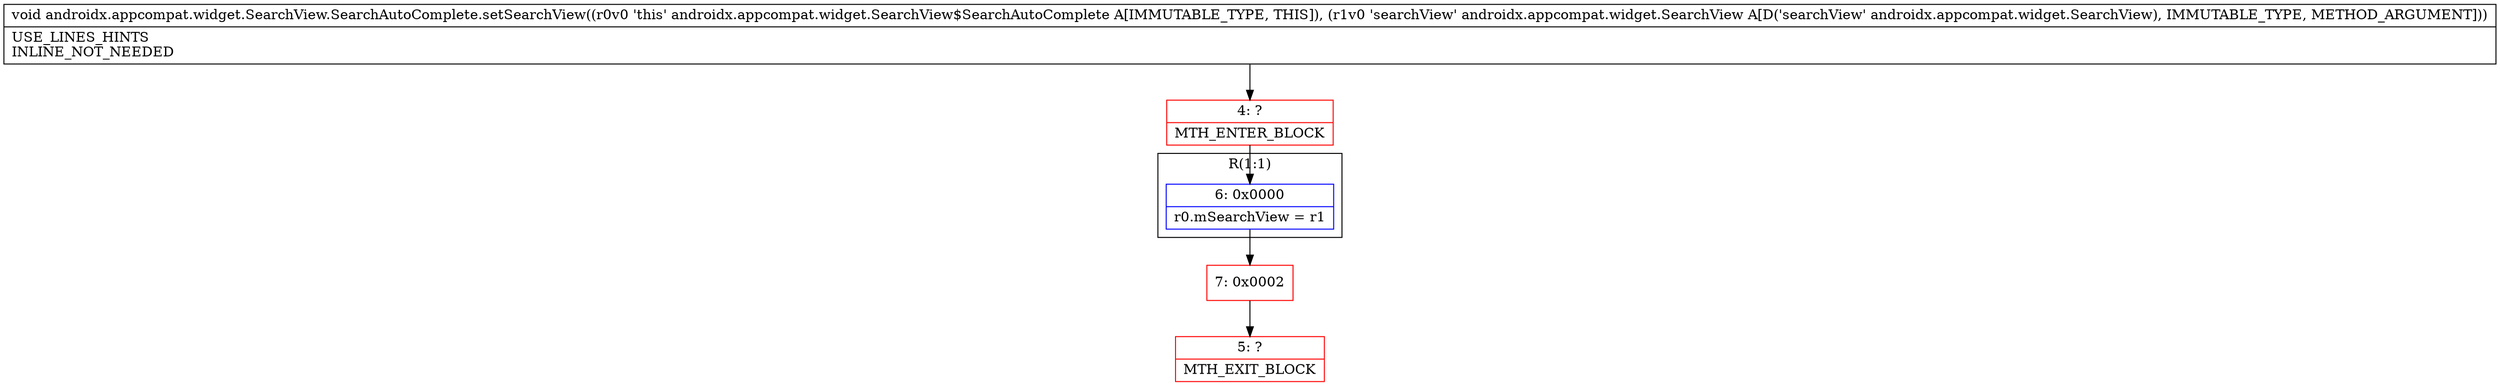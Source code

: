 digraph "CFG forandroidx.appcompat.widget.SearchView.SearchAutoComplete.setSearchView(Landroidx\/appcompat\/widget\/SearchView;)V" {
subgraph cluster_Region_610856707 {
label = "R(1:1)";
node [shape=record,color=blue];
Node_6 [shape=record,label="{6\:\ 0x0000|r0.mSearchView = r1\l}"];
}
Node_4 [shape=record,color=red,label="{4\:\ ?|MTH_ENTER_BLOCK\l}"];
Node_7 [shape=record,color=red,label="{7\:\ 0x0002}"];
Node_5 [shape=record,color=red,label="{5\:\ ?|MTH_EXIT_BLOCK\l}"];
MethodNode[shape=record,label="{void androidx.appcompat.widget.SearchView.SearchAutoComplete.setSearchView((r0v0 'this' androidx.appcompat.widget.SearchView$SearchAutoComplete A[IMMUTABLE_TYPE, THIS]), (r1v0 'searchView' androidx.appcompat.widget.SearchView A[D('searchView' androidx.appcompat.widget.SearchView), IMMUTABLE_TYPE, METHOD_ARGUMENT]))  | USE_LINES_HINTS\lINLINE_NOT_NEEDED\l}"];
MethodNode -> Node_4;Node_6 -> Node_7;
Node_4 -> Node_6;
Node_7 -> Node_5;
}

